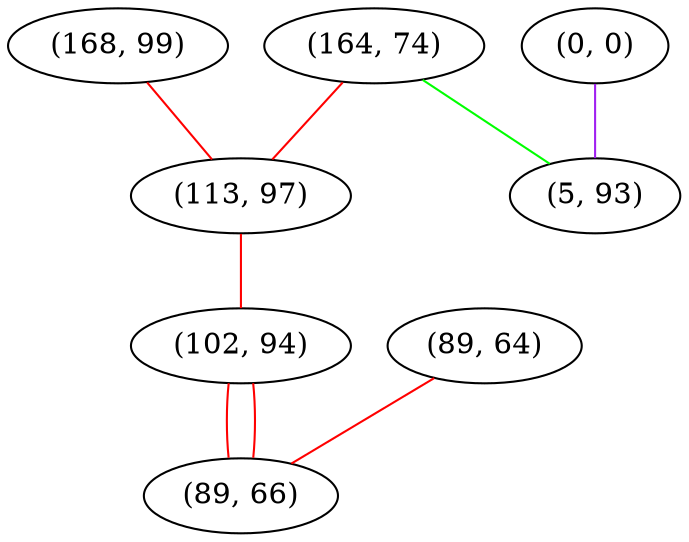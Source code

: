 graph "" {
"(164, 74)";
"(168, 99)";
"(0, 0)";
"(113, 97)";
"(102, 94)";
"(89, 64)";
"(89, 66)";
"(5, 93)";
"(164, 74)" -- "(5, 93)"  [color=green, key=0, weight=2];
"(164, 74)" -- "(113, 97)"  [color=red, key=0, weight=1];
"(168, 99)" -- "(113, 97)"  [color=red, key=0, weight=1];
"(0, 0)" -- "(5, 93)"  [color=purple, key=0, weight=4];
"(113, 97)" -- "(102, 94)"  [color=red, key=0, weight=1];
"(102, 94)" -- "(89, 66)"  [color=red, key=0, weight=1];
"(102, 94)" -- "(89, 66)"  [color=red, key=1, weight=1];
"(89, 64)" -- "(89, 66)"  [color=red, key=0, weight=1];
}
